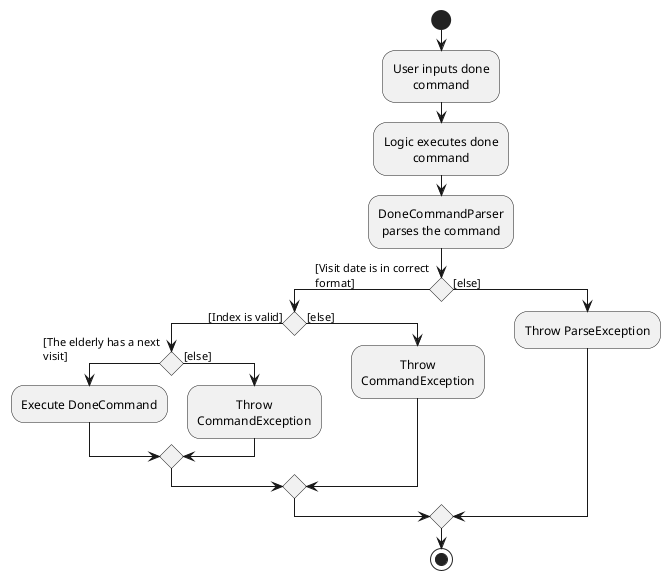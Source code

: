 @startuml
skinparam wrapWidth 140
skinparam defaultTextAlignment center

start
:User inputs done command;
:Logic executes done command;
:DoneCommandParser parses the command;

if () then ([Visit date is in correct format])
    if () then ([Index is valid])
        if () then ([The elderly has a next visit])
            :Execute DoneCommand;
        else ([else])
            :Throw CommandException;
        endif

    else ([else])
        :Throw CommandException;
    endif

else ([else])
    :Throw ParseException;

endif
stop

@enduml
